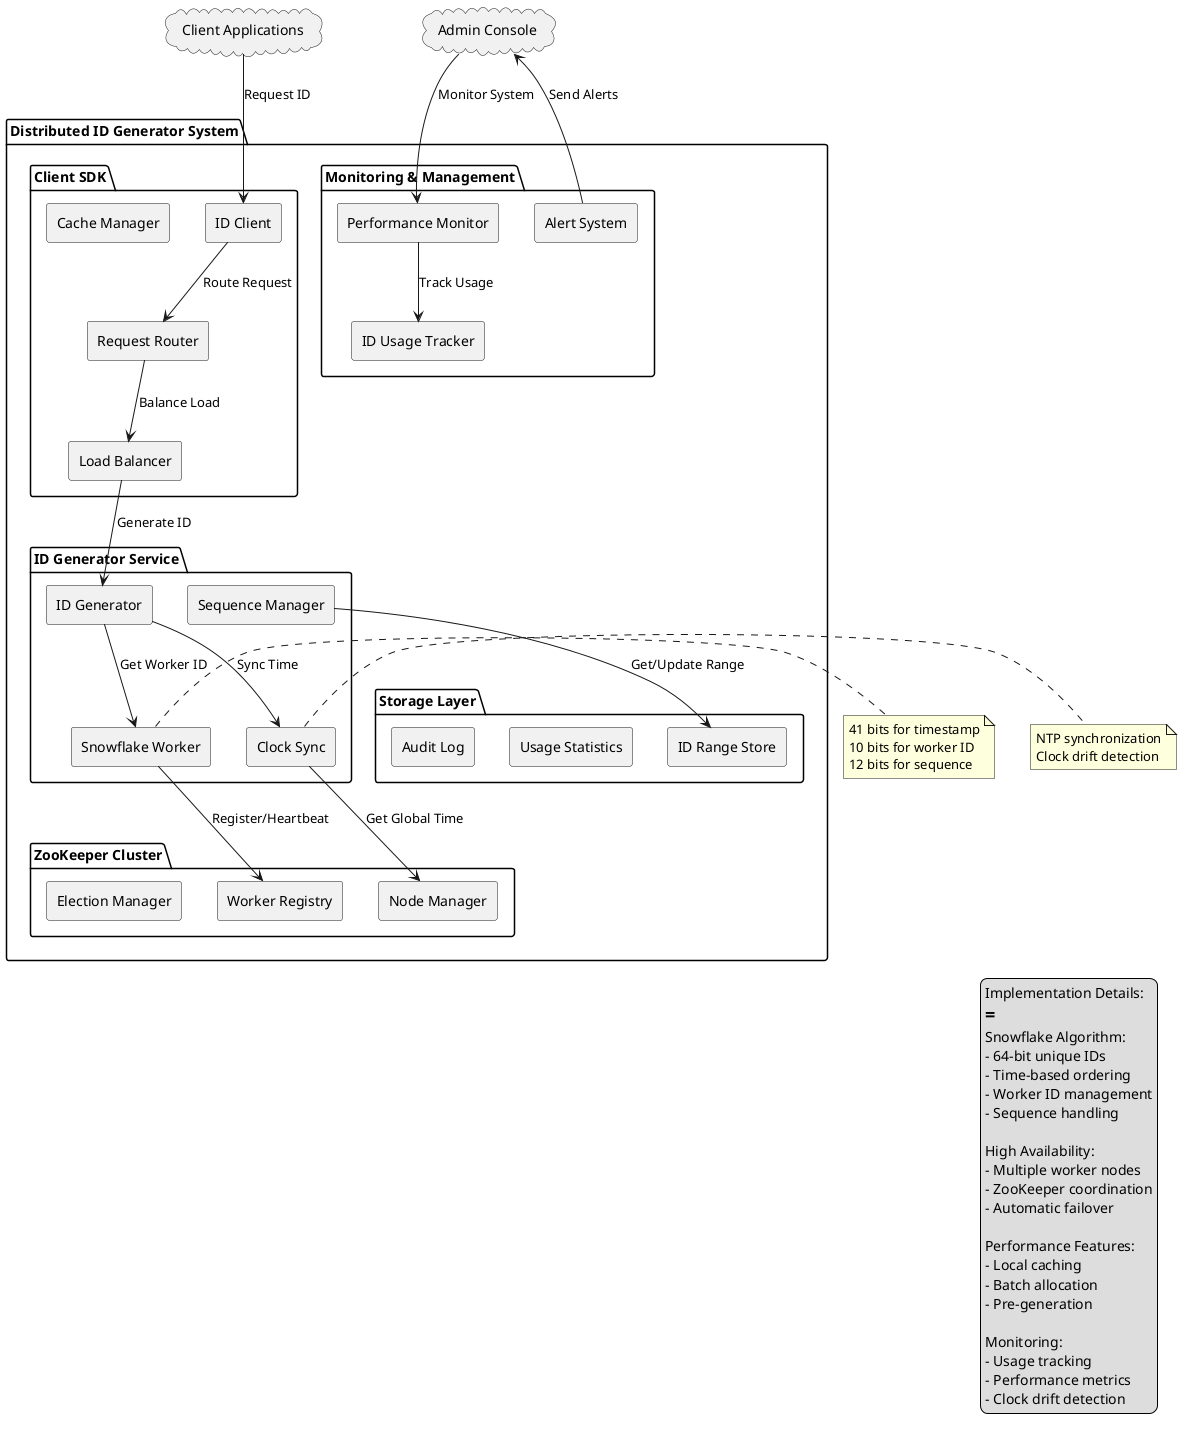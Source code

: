 @startuml
skinparam componentStyle rectangle

package "Distributed ID Generator System" {
    package "Client SDK" {
        component "ID Client" as IDClient
        component "Request Router" as RequestRouter
        component "Load Balancer" as LoadBalancer
        component "Cache Manager" as CacheManager
    }
    
    package "ID Generator Service" {
        component "ID Generator" as IDGenerator
        component "Snowflake Worker" as SnowflakeWorker
        component "Sequence Manager" as SequenceManager
        component "Clock Sync" as ClockSync
    }
    
    package "ZooKeeper Cluster" {
        component "Worker Registry" as WorkerRegistry
        component "Node Manager" as NodeManager
        component "Election Manager" as ElectionManager
    }
    
    package "Monitoring & Management" {
        component "Performance Monitor" as PerfMonitor
        component "ID Usage Tracker" as UsageTracker
        component "Alert System" as AlertSystem
    }
    
    package "Storage Layer" {
        component "ID Range Store" as RangeStore
        component "Usage Statistics" as UsageStats
        component "Audit Log" as AuditLog
    }
}

cloud "Client Applications" as Clients
cloud "Admin Console" as Admin

Clients --> IDClient : Request ID
IDClient --> RequestRouter : Route Request
RequestRouter --> LoadBalancer : Balance Load
LoadBalancer --> IDGenerator : Generate ID
IDGenerator --> SnowflakeWorker : Get Worker ID
SnowflakeWorker --> WorkerRegistry : Register/Heartbeat

IDGenerator --> ClockSync : Sync Time
ClockSync --> NodeManager : Get Global Time
SequenceManager --> RangeStore : Get/Update Range

Admin --> PerfMonitor : Monitor System
PerfMonitor --> UsageTracker : Track Usage
AlertSystem --> Admin : Send Alerts

note right of SnowflakeWorker
  41 bits for timestamp
  10 bits for worker ID
  12 bits for sequence
end note

note right of ClockSync
  NTP synchronization
  Clock drift detection
end note

legend right
Implementation Details:
==
Snowflake Algorithm:
- 64-bit unique IDs
- Time-based ordering
- Worker ID management
- Sequence handling

High Availability:
- Multiple worker nodes
- ZooKeeper coordination
- Automatic failover

Performance Features:
- Local caching
- Batch allocation
- Pre-generation

Monitoring:
- Usage tracking
- Performance metrics
- Clock drift detection
end legend

@enduml 